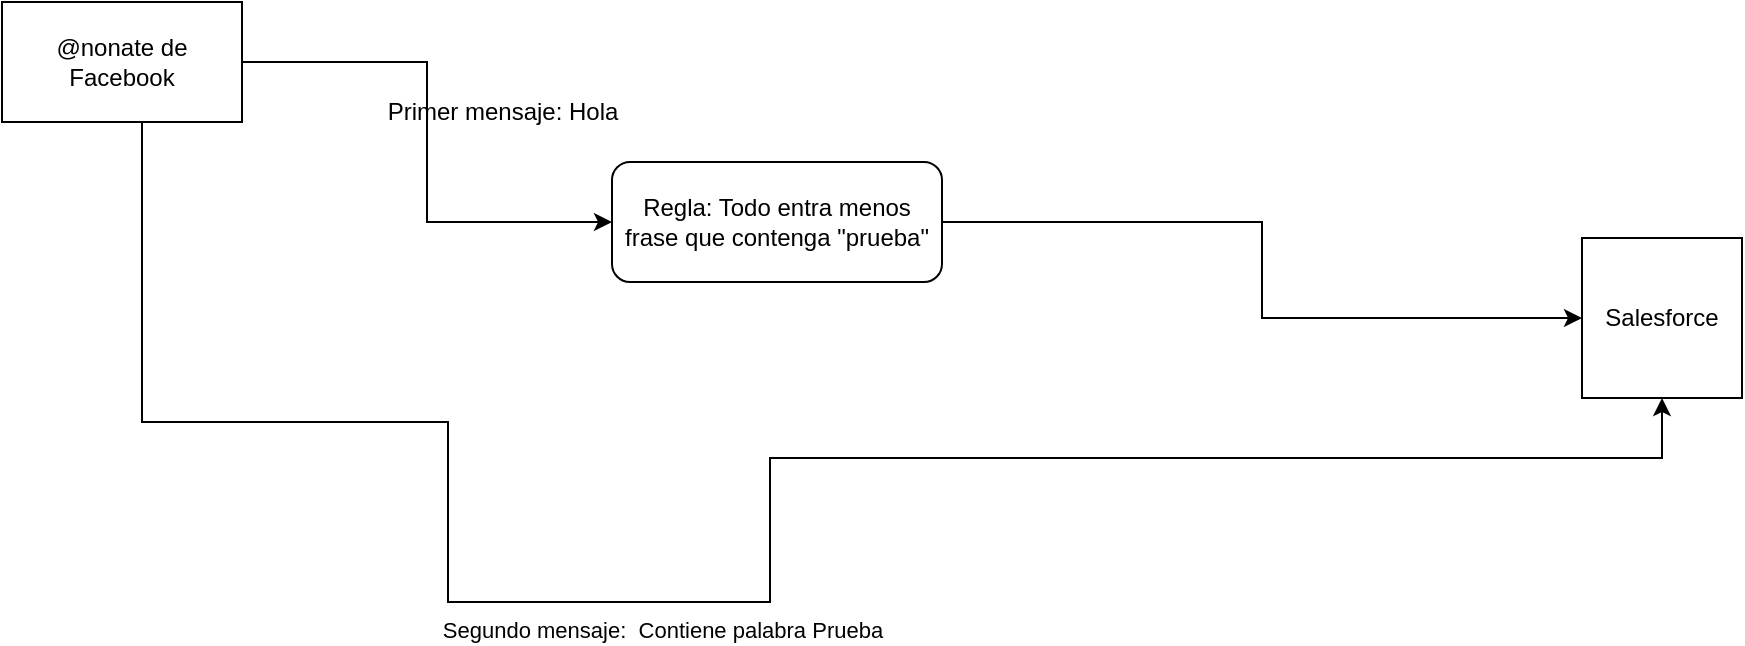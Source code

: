 <mxfile version="24.8.2">
  <diagram name="Página-1" id="p8tyRpR4uVCaEYNbuH8L">
    <mxGraphModel dx="1674" dy="746" grid="1" gridSize="10" guides="1" tooltips="1" connect="1" arrows="1" fold="1" page="1" pageScale="1" pageWidth="1169" pageHeight="827" math="0" shadow="0">
      <root>
        <mxCell id="0" />
        <mxCell id="1" parent="0" />
        <mxCell id="TLvkIV40i-amg7V5cEx1-4" style="edgeStyle=orthogonalEdgeStyle;rounded=0;orthogonalLoop=1;jettySize=auto;html=1;entryX=0;entryY=0.5;entryDx=0;entryDy=0;" edge="1" parent="1" source="TLvkIV40i-amg7V5cEx1-1" target="TLvkIV40i-amg7V5cEx1-2">
          <mxGeometry relative="1" as="geometry" />
        </mxCell>
        <mxCell id="TLvkIV40i-amg7V5cEx1-1" value="@nonate de Facebook" style="rounded=0;whiteSpace=wrap;html=1;" vertex="1" parent="1">
          <mxGeometry x="160" y="100" width="120" height="60" as="geometry" />
        </mxCell>
        <mxCell id="TLvkIV40i-amg7V5cEx1-6" style="edgeStyle=orthogonalEdgeStyle;rounded=0;orthogonalLoop=1;jettySize=auto;html=1;entryX=0;entryY=0.5;entryDx=0;entryDy=0;" edge="1" parent="1" source="TLvkIV40i-amg7V5cEx1-2" target="TLvkIV40i-amg7V5cEx1-3">
          <mxGeometry relative="1" as="geometry">
            <Array as="points">
              <mxPoint x="790" y="210" />
              <mxPoint x="790" y="258" />
            </Array>
          </mxGeometry>
        </mxCell>
        <mxCell id="TLvkIV40i-amg7V5cEx1-2" value="Regla: Todo entra menos frase que contenga &quot;prueba&quot;" style="rounded=1;whiteSpace=wrap;html=1;" vertex="1" parent="1">
          <mxGeometry x="465" y="180" width="165" height="60" as="geometry" />
        </mxCell>
        <mxCell id="TLvkIV40i-amg7V5cEx1-3" value="Salesforce" style="whiteSpace=wrap;html=1;aspect=fixed;" vertex="1" parent="1">
          <mxGeometry x="950" y="218" width="80" height="80" as="geometry" />
        </mxCell>
        <mxCell id="TLvkIV40i-amg7V5cEx1-5" value="Primer mensaje: Hola" style="text;html=1;align=center;verticalAlign=middle;resizable=0;points=[];autosize=1;strokeColor=none;fillColor=none;" vertex="1" parent="1">
          <mxGeometry x="340" y="140" width="140" height="30" as="geometry" />
        </mxCell>
        <mxCell id="TLvkIV40i-amg7V5cEx1-7" style="edgeStyle=orthogonalEdgeStyle;rounded=0;orthogonalLoop=1;jettySize=auto;html=1;entryX=0.5;entryY=1;entryDx=0;entryDy=0;exitX=0.5;exitY=1;exitDx=0;exitDy=0;" edge="1" parent="1" source="TLvkIV40i-amg7V5cEx1-1" target="TLvkIV40i-amg7V5cEx1-3">
          <mxGeometry relative="1" as="geometry">
            <mxPoint x="230" y="190" as="sourcePoint" />
            <mxPoint x="1000" y="328" as="targetPoint" />
            <Array as="points">
              <mxPoint x="230" y="160" />
              <mxPoint x="230" y="310" />
              <mxPoint x="383" y="310" />
              <mxPoint x="383" y="400" />
              <mxPoint x="544" y="400" />
              <mxPoint x="544" y="328" />
              <mxPoint x="990" y="328" />
            </Array>
          </mxGeometry>
        </mxCell>
        <mxCell id="TLvkIV40i-amg7V5cEx1-8" value="Segundo mensaje:&amp;nbsp; Contiene palabra Prueba" style="edgeLabel;html=1;align=center;verticalAlign=middle;resizable=0;points=[];" vertex="1" connectable="0" parent="TLvkIV40i-amg7V5cEx1-7">
          <mxGeometry x="-0.031" y="-3" relative="1" as="geometry">
            <mxPoint x="-29" y="11" as="offset" />
          </mxGeometry>
        </mxCell>
      </root>
    </mxGraphModel>
  </diagram>
</mxfile>
